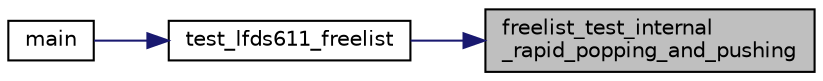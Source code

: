 digraph "freelist_test_internal_rapid_popping_and_pushing"
{
 // LATEX_PDF_SIZE
  edge [fontname="Helvetica",fontsize="10",labelfontname="Helvetica",labelfontsize="10"];
  node [fontname="Helvetica",fontsize="10",shape=record];
  rankdir="RL";
  Node1 [label="freelist_test_internal\l_rapid_popping_and_pushing",height=0.2,width=0.4,color="black", fillcolor="grey75", style="filled", fontcolor="black",tooltip=" "];
  Node1 -> Node2 [dir="back",color="midnightblue",fontsize="10",style="solid",fontname="Helvetica"];
  Node2 [label="test_lfds611_freelist",height=0.2,width=0.4,color="black", fillcolor="white", style="filled",URL="$test__freelist_8c.html#a9990f1994c05ae97b213ee0b059d8fc5",tooltip=" "];
  Node2 -> Node3 [dir="back",color="midnightblue",fontsize="10",style="solid",fontname="Helvetica"];
  Node3 [label="main",height=0.2,width=0.4,color="black", fillcolor="white", style="filled",URL="$UTIL_2LFDS_2liblfds6_81_81_2test_2src_2main_8c.html#a3c04138a5bfe5d72780bb7e82a18e627",tooltip=" "];
}
